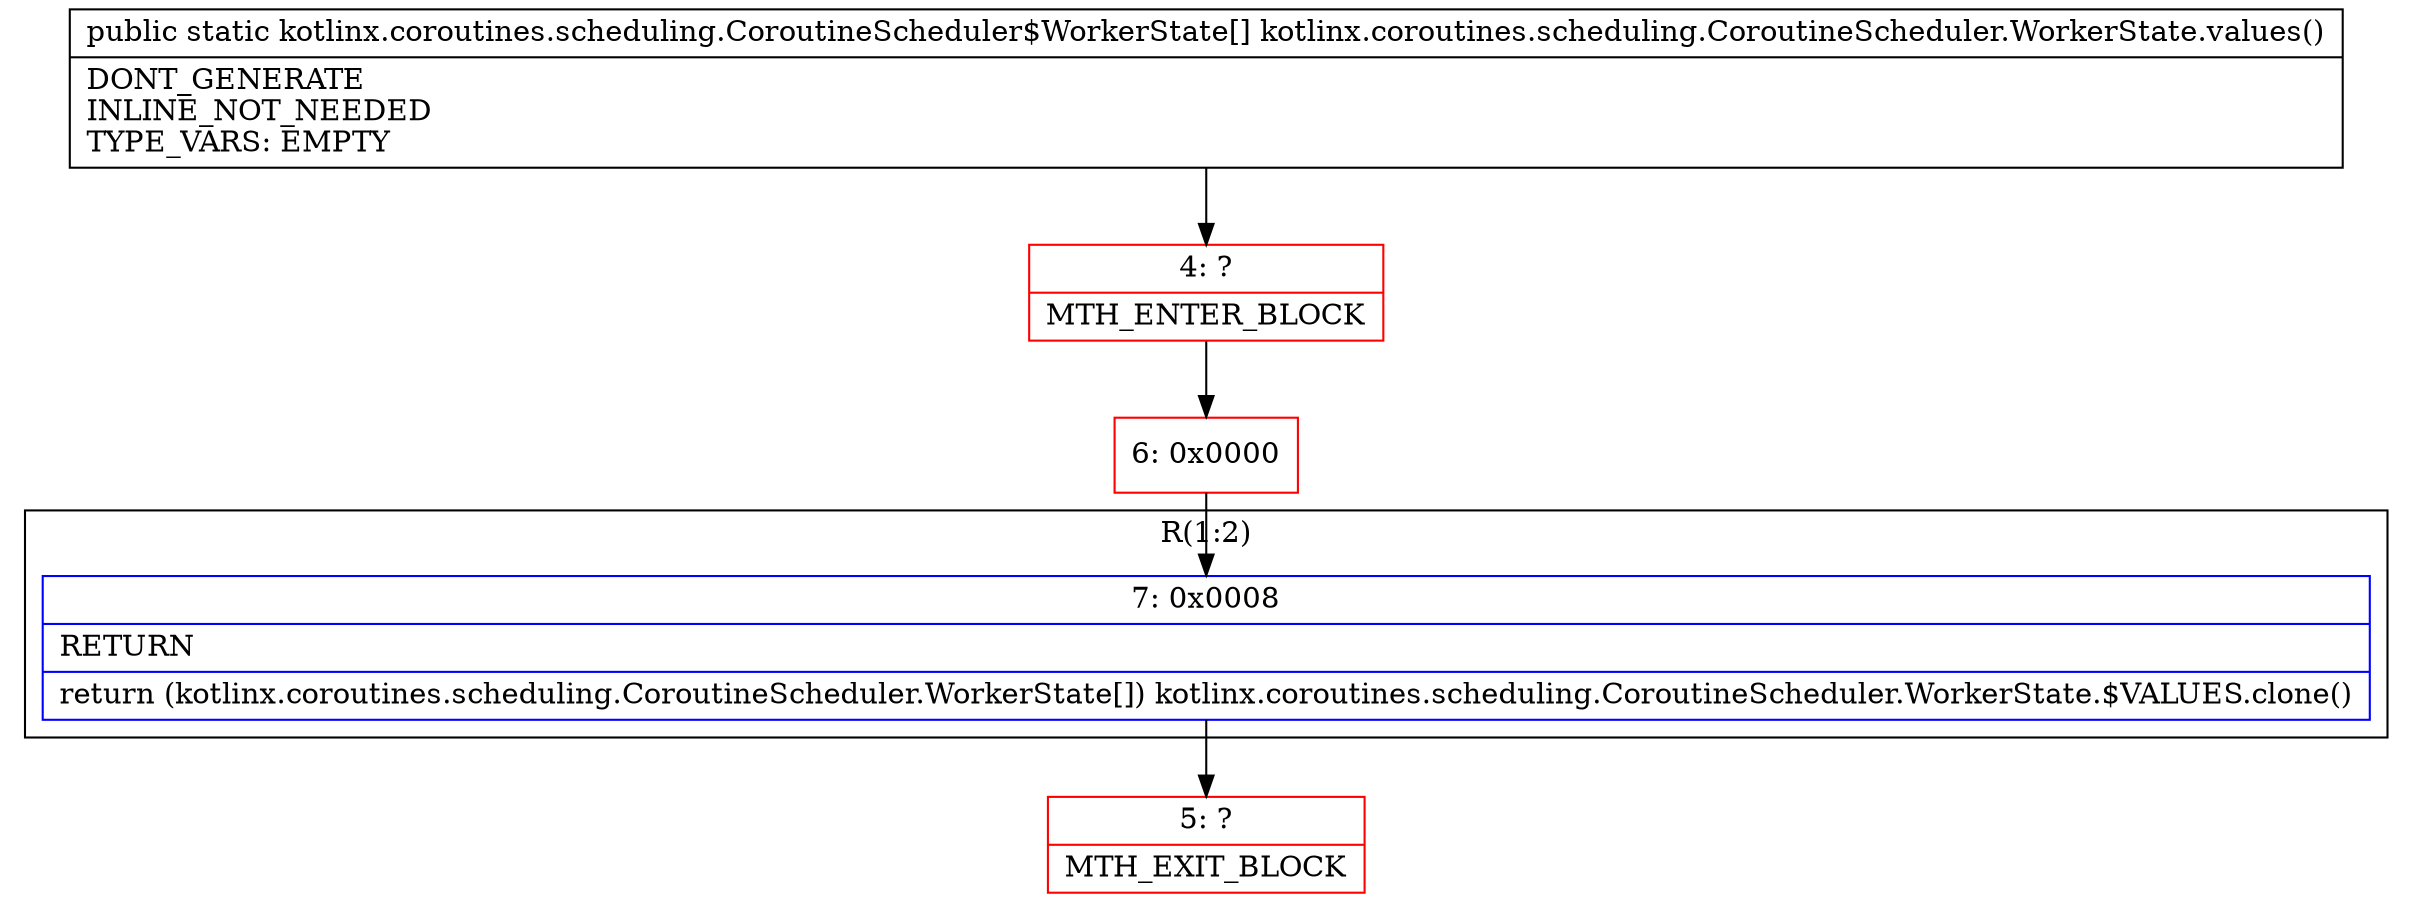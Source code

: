 digraph "CFG forkotlinx.coroutines.scheduling.CoroutineScheduler.WorkerState.values()[Lkotlinx\/coroutines\/scheduling\/CoroutineScheduler$WorkerState;" {
subgraph cluster_Region_907028450 {
label = "R(1:2)";
node [shape=record,color=blue];
Node_7 [shape=record,label="{7\:\ 0x0008|RETURN\l|return (kotlinx.coroutines.scheduling.CoroutineScheduler.WorkerState[]) kotlinx.coroutines.scheduling.CoroutineScheduler.WorkerState.$VALUES.clone()\l}"];
}
Node_4 [shape=record,color=red,label="{4\:\ ?|MTH_ENTER_BLOCK\l}"];
Node_6 [shape=record,color=red,label="{6\:\ 0x0000}"];
Node_5 [shape=record,color=red,label="{5\:\ ?|MTH_EXIT_BLOCK\l}"];
MethodNode[shape=record,label="{public static kotlinx.coroutines.scheduling.CoroutineScheduler$WorkerState[] kotlinx.coroutines.scheduling.CoroutineScheduler.WorkerState.values()  | DONT_GENERATE\lINLINE_NOT_NEEDED\lTYPE_VARS: EMPTY\l}"];
MethodNode -> Node_4;Node_7 -> Node_5;
Node_4 -> Node_6;
Node_6 -> Node_7;
}

